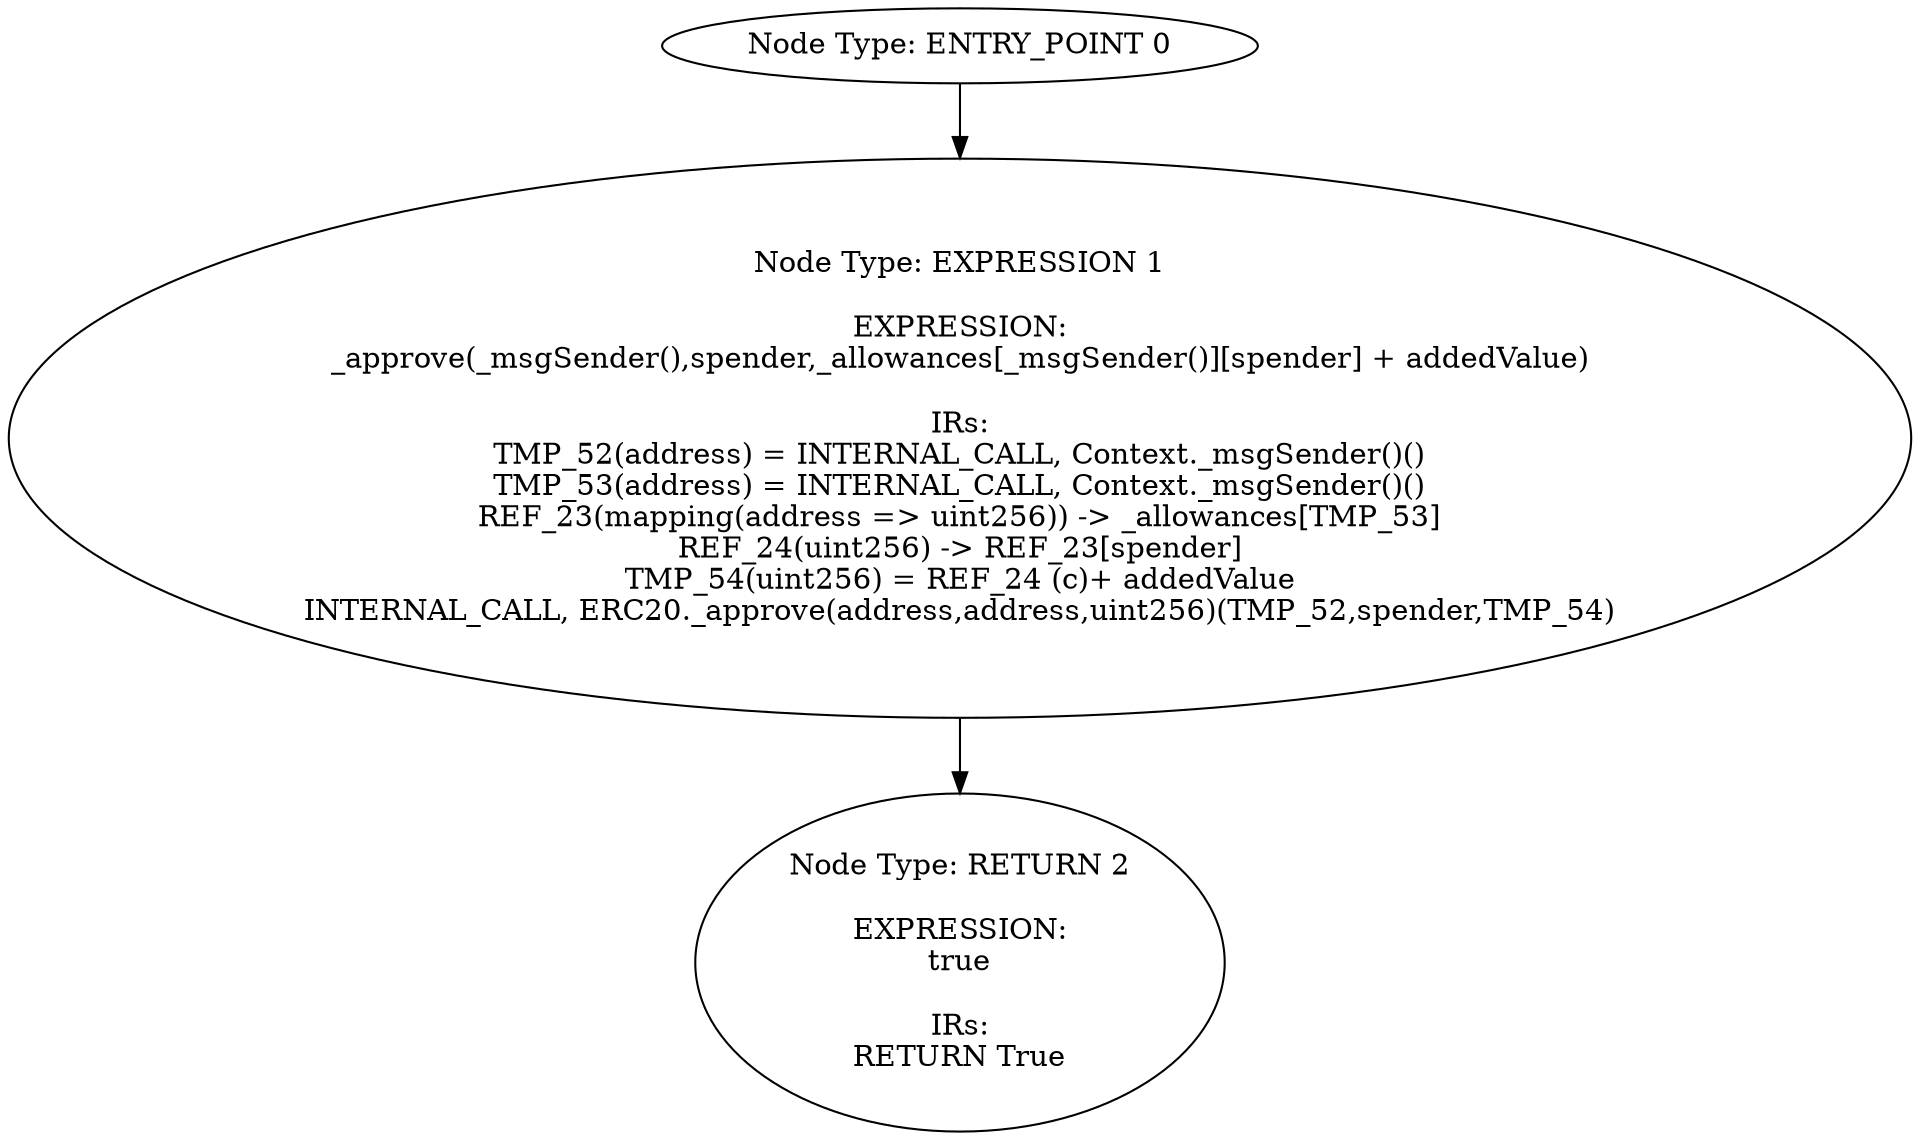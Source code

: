 digraph{
0[label="Node Type: ENTRY_POINT 0
"];
0->1;
1[label="Node Type: EXPRESSION 1

EXPRESSION:
_approve(_msgSender(),spender,_allowances[_msgSender()][spender] + addedValue)

IRs:
TMP_52(address) = INTERNAL_CALL, Context._msgSender()()
TMP_53(address) = INTERNAL_CALL, Context._msgSender()()
REF_23(mapping(address => uint256)) -> _allowances[TMP_53]
REF_24(uint256) -> REF_23[spender]
TMP_54(uint256) = REF_24 (c)+ addedValue
INTERNAL_CALL, ERC20._approve(address,address,uint256)(TMP_52,spender,TMP_54)"];
1->2;
2[label="Node Type: RETURN 2

EXPRESSION:
true

IRs:
RETURN True"];
}
